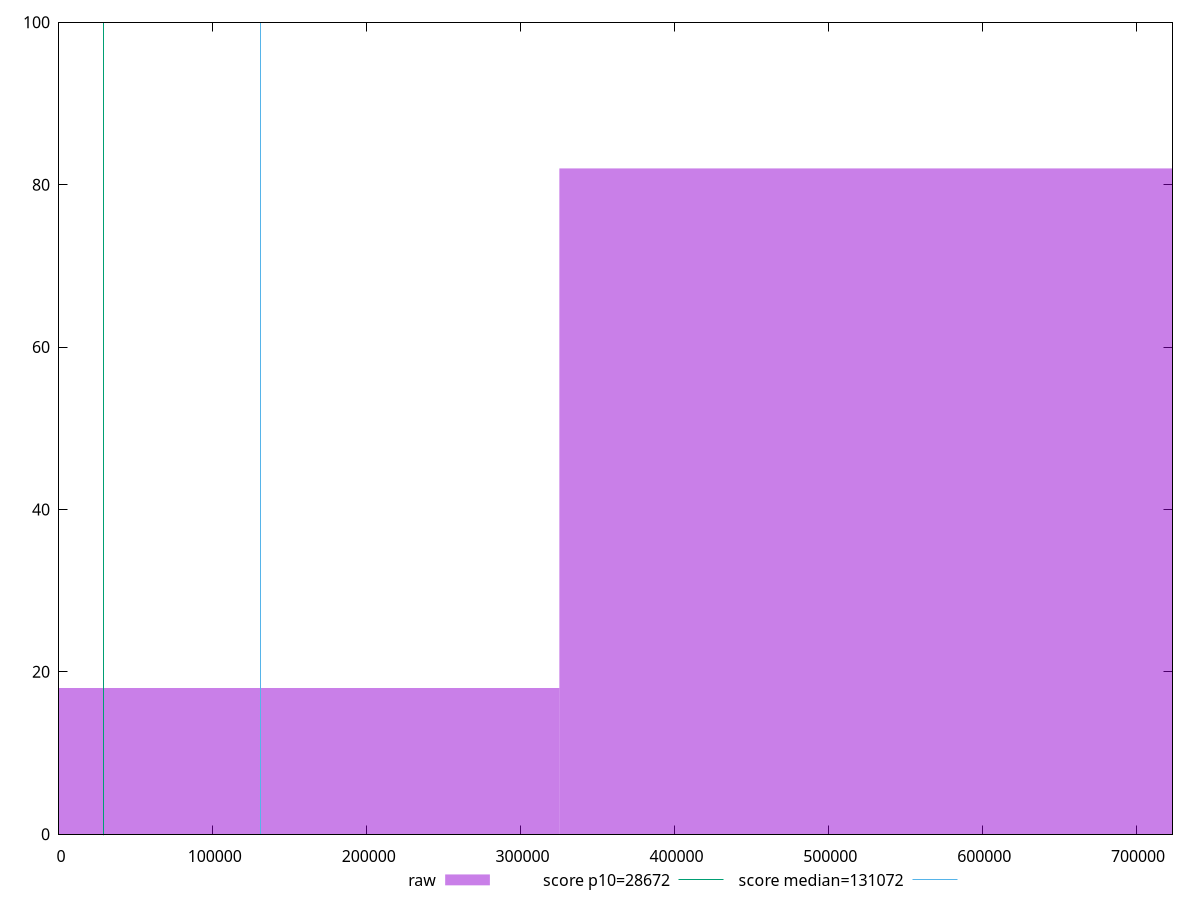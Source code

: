 reset

$raw <<EOF
650370.4064477874 82
0 18
EOF

set key outside below
set boxwidth 650370.4064477874
set xrange [0:723669.7557833333]
set yrange [0:100]
set trange [0:100]
set style fill transparent solid 0.5 noborder

set parametric
set terminal svg size 640, 490 enhanced background rgb 'white'
set output "report/report_00029_2021-02-24T13-36-40.390Z/uses-long-cache-ttl/samples/agenda/raw/histogram.svg"

plot $raw title "raw" with boxes, \
     28672,t title "score p10=28672", \
     131072,t title "score median=131072"

reset
